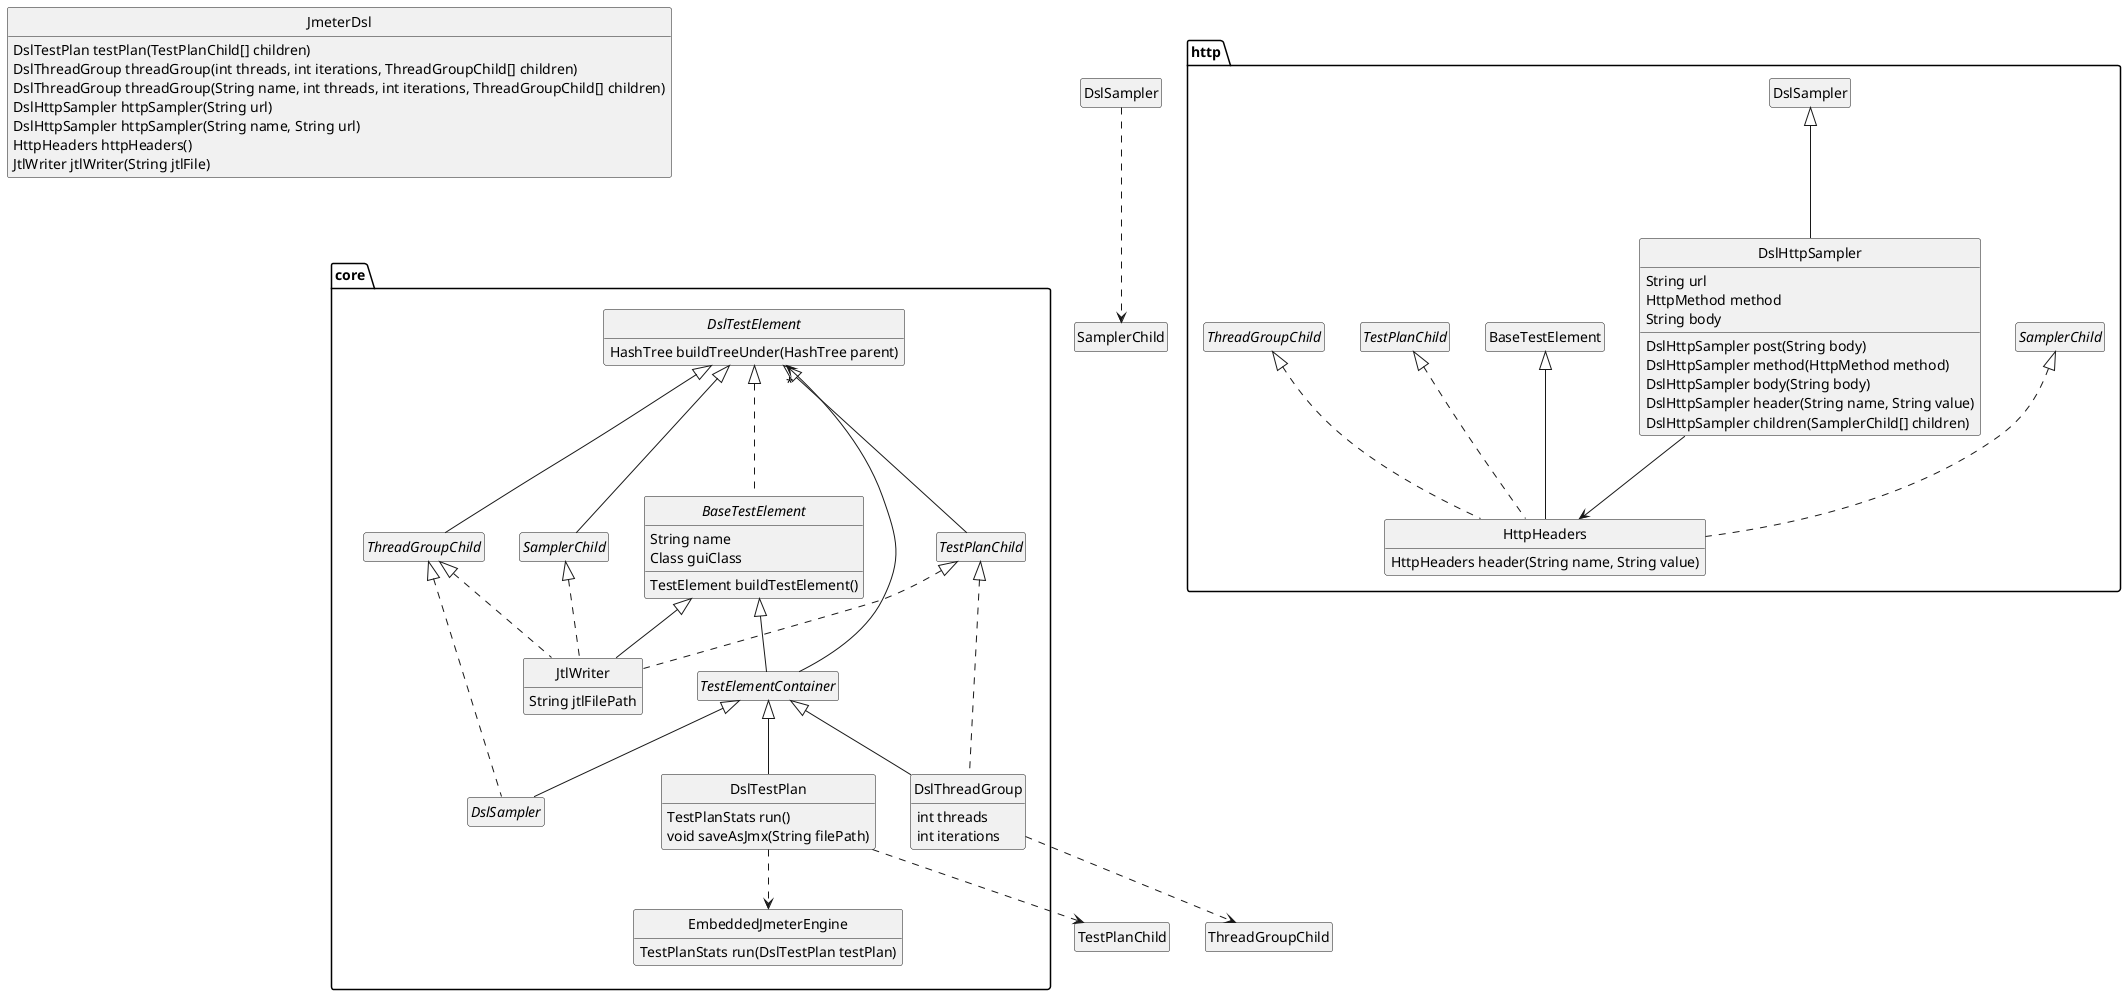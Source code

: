 @startuml

skinparam monochrome true
hide empty members
hide circle

class JmeterDsl {
  DslTestPlan testPlan(TestPlanChild[] children)
  DslThreadGroup threadGroup(int threads, int iterations, ThreadGroupChild[] children)
  DslThreadGroup threadGroup(String name, int threads, int iterations, ThreadGroupChild[] children)
  DslHttpSampler httpSampler(String url)
  DslHttpSampler httpSampler(String name, String url)
  HttpHeaders httpHeaders()
  JtlWriter jtlWriter(String jtlFile)
}

package core {

  interface DslTestElement {
    HashTree buildTreeUnder(HashTree parent)
  }

  abstract class BaseTestElement implements DslTestElement {
    String name
    Class guiClass
    TestElement buildTestElement()
  }

  abstract class TestElementContainer extends BaseTestElement {
  }

  class DslTestPlan extends TestElementContainer {
    TestPlanStats run()
    void saveAsJmx(String filePath)
  }

  interface TestPlanChild extends DslTestElement {
  }

  class EmbeddedJmeterEngine {
    TestPlanStats run(DslTestPlan testPlan)
  }

  class DslThreadGroup extends TestElementContainer implements TestPlanChild {
    int threads
    int iterations
  }

  interface ThreadGroupChild extends DslTestElement {
  }

  abstract class DslSampler extends TestElementContainer implements ThreadGroupChild {
  }

  interface SamplerChild extends DslTestElement {
  }

  class JtlWriter extends BaseTestElement implements TestPlanChild, ThreadGroupChild, SamplerChild {
    String jtlFilePath
  }

}

package http {

  class DslHttpSampler extends DslSampler {
    String url
    HttpMethod method
    String body
    DslHttpSampler post(String body)
    DslHttpSampler method(HttpMethod method)
    DslHttpSampler body(String body)
    DslHttpSampler header(String name, String value)
    DslHttpSampler children(SamplerChild[] children)
  }

  class HttpHeaders extends BaseTestElement implements TestPlanChild, ThreadGroupChild, SamplerChild {
    HttpHeaders header(String name, String value)
  }

}

JmeterDsl -[hidden]- core
TestElementContainer -up-> "*" DslTestElement
DslTestPlan ..> TestPlanChild
DslThreadGroup ..> ThreadGroupChild
DslTestPlan ..> EmbeddedJmeterEngine
DslSampler ..> SamplerChild
DslHttpSampler --> HttpHeaders

@enduml